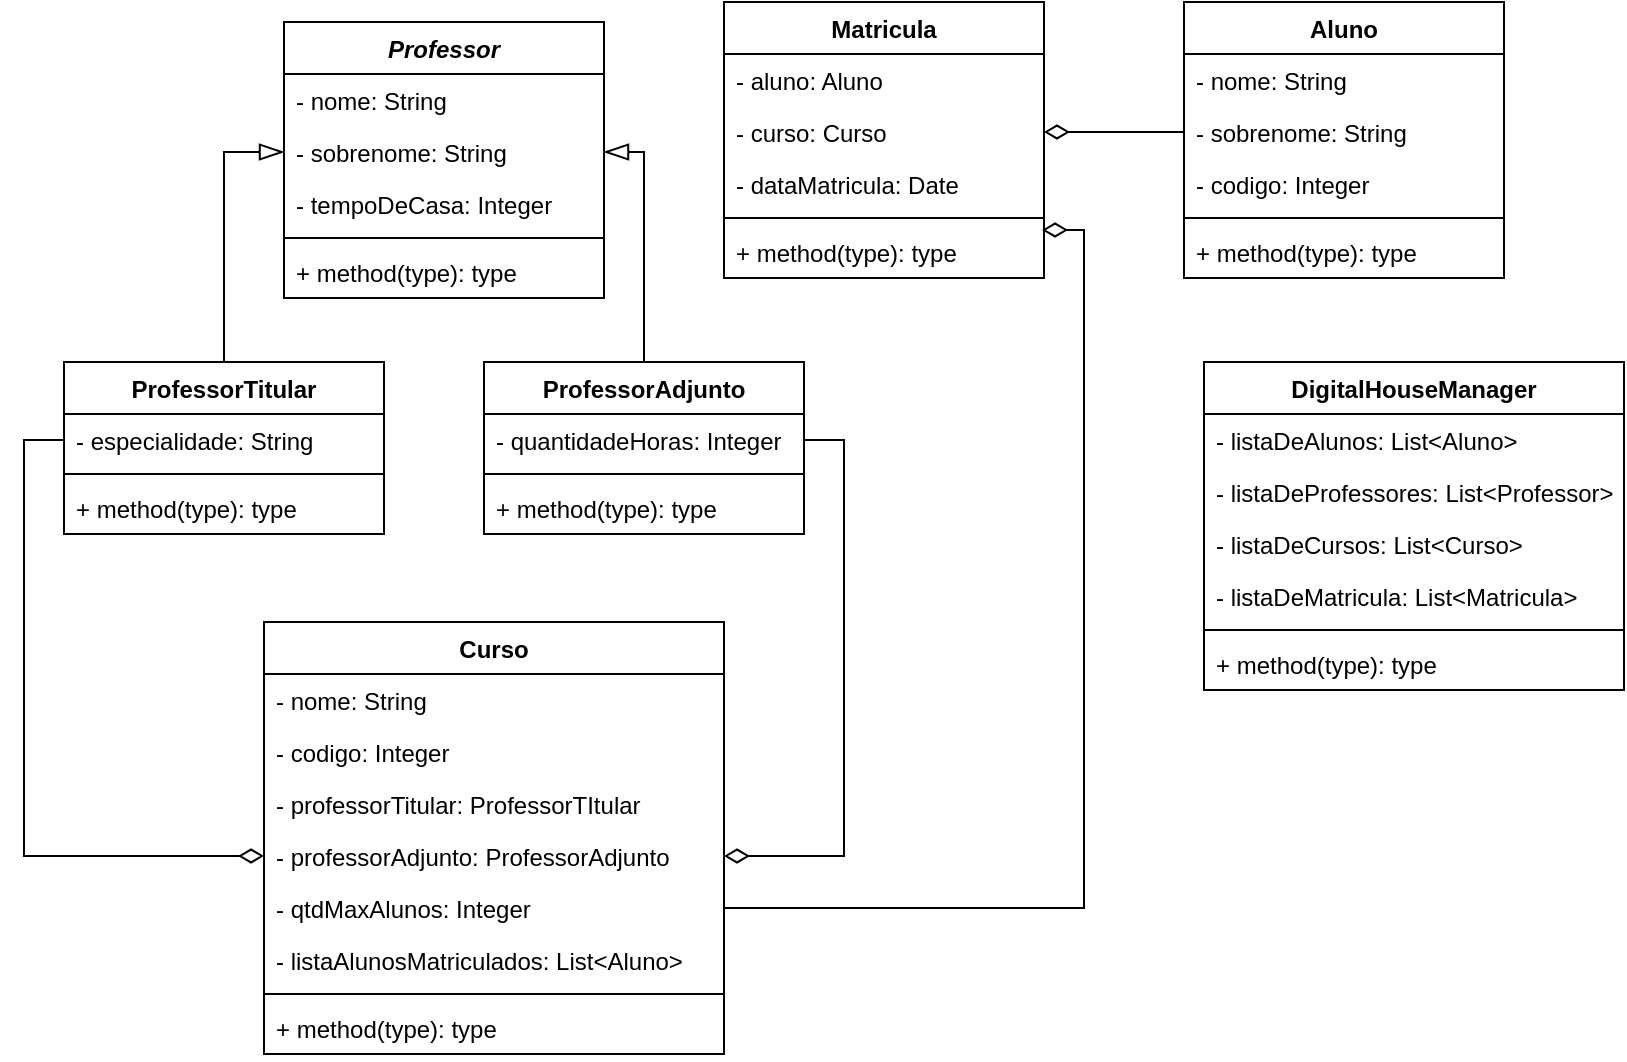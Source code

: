 <mxfile version="12.7.0" type="github">
  <diagram id="adodtcI2h1c6EPinIs3A" name="Page-1">
    <mxGraphModel dx="868" dy="450" grid="1" gridSize="10" guides="1" tooltips="1" connect="1" arrows="1" fold="1" page="1" pageScale="1" pageWidth="827" pageHeight="1169" math="0" shadow="0">
      <root>
        <mxCell id="0"/>
        <mxCell id="1" parent="0"/>
        <mxCell id="8EcQHJpTXaGvdvUy0V6i-5" value="Aluno" style="swimlane;fontStyle=1;align=center;verticalAlign=top;childLayout=stackLayout;horizontal=1;startSize=26;horizontalStack=0;resizeParent=1;resizeParentMax=0;resizeLast=0;collapsible=1;marginBottom=0;" vertex="1" parent="1">
          <mxGeometry x="710" y="20" width="160" height="138" as="geometry"/>
        </mxCell>
        <mxCell id="8EcQHJpTXaGvdvUy0V6i-6" value="- nome: String" style="text;strokeColor=none;fillColor=none;align=left;verticalAlign=top;spacingLeft=4;spacingRight=4;overflow=hidden;rotatable=0;points=[[0,0.5],[1,0.5]];portConstraint=eastwest;" vertex="1" parent="8EcQHJpTXaGvdvUy0V6i-5">
          <mxGeometry y="26" width="160" height="26" as="geometry"/>
        </mxCell>
        <mxCell id="8EcQHJpTXaGvdvUy0V6i-9" value="- sobrenome: String" style="text;strokeColor=none;fillColor=none;align=left;verticalAlign=top;spacingLeft=4;spacingRight=4;overflow=hidden;rotatable=0;points=[[0,0.5],[1,0.5]];portConstraint=eastwest;" vertex="1" parent="8EcQHJpTXaGvdvUy0V6i-5">
          <mxGeometry y="52" width="160" height="26" as="geometry"/>
        </mxCell>
        <mxCell id="8EcQHJpTXaGvdvUy0V6i-10" value="- codigo: Integer" style="text;strokeColor=none;fillColor=none;align=left;verticalAlign=top;spacingLeft=4;spacingRight=4;overflow=hidden;rotatable=0;points=[[0,0.5],[1,0.5]];portConstraint=eastwest;" vertex="1" parent="8EcQHJpTXaGvdvUy0V6i-5">
          <mxGeometry y="78" width="160" height="26" as="geometry"/>
        </mxCell>
        <mxCell id="8EcQHJpTXaGvdvUy0V6i-7" value="" style="line;strokeWidth=1;fillColor=none;align=left;verticalAlign=middle;spacingTop=-1;spacingLeft=3;spacingRight=3;rotatable=0;labelPosition=right;points=[];portConstraint=eastwest;" vertex="1" parent="8EcQHJpTXaGvdvUy0V6i-5">
          <mxGeometry y="104" width="160" height="8" as="geometry"/>
        </mxCell>
        <mxCell id="8EcQHJpTXaGvdvUy0V6i-8" value="+ method(type): type" style="text;strokeColor=none;fillColor=none;align=left;verticalAlign=top;spacingLeft=4;spacingRight=4;overflow=hidden;rotatable=0;points=[[0,0.5],[1,0.5]];portConstraint=eastwest;" vertex="1" parent="8EcQHJpTXaGvdvUy0V6i-5">
          <mxGeometry y="112" width="160" height="26" as="geometry"/>
        </mxCell>
        <mxCell id="8EcQHJpTXaGvdvUy0V6i-11" value="Curso" style="swimlane;fontStyle=1;align=center;verticalAlign=top;childLayout=stackLayout;horizontal=1;startSize=26;horizontalStack=0;resizeParent=1;resizeParentMax=0;resizeLast=0;collapsible=1;marginBottom=0;" vertex="1" parent="1">
          <mxGeometry x="250" y="330" width="230" height="216" as="geometry"/>
        </mxCell>
        <mxCell id="8EcQHJpTXaGvdvUy0V6i-12" value="- nome: String" style="text;strokeColor=none;fillColor=none;align=left;verticalAlign=top;spacingLeft=4;spacingRight=4;overflow=hidden;rotatable=0;points=[[0,0.5],[1,0.5]];portConstraint=eastwest;" vertex="1" parent="8EcQHJpTXaGvdvUy0V6i-11">
          <mxGeometry y="26" width="230" height="26" as="geometry"/>
        </mxCell>
        <mxCell id="8EcQHJpTXaGvdvUy0V6i-15" value="- codigo: Integer" style="text;strokeColor=none;fillColor=none;align=left;verticalAlign=top;spacingLeft=4;spacingRight=4;overflow=hidden;rotatable=0;points=[[0,0.5],[1,0.5]];portConstraint=eastwest;" vertex="1" parent="8EcQHJpTXaGvdvUy0V6i-11">
          <mxGeometry y="52" width="230" height="26" as="geometry"/>
        </mxCell>
        <mxCell id="8EcQHJpTXaGvdvUy0V6i-34" value="- professorTitular: ProfessorTItular" style="text;strokeColor=none;fillColor=none;align=left;verticalAlign=top;spacingLeft=4;spacingRight=4;overflow=hidden;rotatable=0;points=[[0,0.5],[1,0.5]];portConstraint=eastwest;" vertex="1" parent="8EcQHJpTXaGvdvUy0V6i-11">
          <mxGeometry y="78" width="230" height="26" as="geometry"/>
        </mxCell>
        <mxCell id="8EcQHJpTXaGvdvUy0V6i-35" value="- professorAdjunto: ProfessorAdjunto" style="text;strokeColor=none;fillColor=none;align=left;verticalAlign=top;spacingLeft=4;spacingRight=4;overflow=hidden;rotatable=0;points=[[0,0.5],[1,0.5]];portConstraint=eastwest;" vertex="1" parent="8EcQHJpTXaGvdvUy0V6i-11">
          <mxGeometry y="104" width="230" height="26" as="geometry"/>
        </mxCell>
        <mxCell id="8EcQHJpTXaGvdvUy0V6i-36" value="- qtdMaxAlunos: Integer" style="text;strokeColor=none;fillColor=none;align=left;verticalAlign=top;spacingLeft=4;spacingRight=4;overflow=hidden;rotatable=0;points=[[0,0.5],[1,0.5]];portConstraint=eastwest;" vertex="1" parent="8EcQHJpTXaGvdvUy0V6i-11">
          <mxGeometry y="130" width="230" height="26" as="geometry"/>
        </mxCell>
        <mxCell id="8EcQHJpTXaGvdvUy0V6i-37" value="- listaAlunosMatriculados: List&lt;Aluno&gt;" style="text;strokeColor=none;fillColor=none;align=left;verticalAlign=top;spacingLeft=4;spacingRight=4;overflow=hidden;rotatable=0;points=[[0,0.5],[1,0.5]];portConstraint=eastwest;" vertex="1" parent="8EcQHJpTXaGvdvUy0V6i-11">
          <mxGeometry y="156" width="230" height="26" as="geometry"/>
        </mxCell>
        <mxCell id="8EcQHJpTXaGvdvUy0V6i-13" value="" style="line;strokeWidth=1;fillColor=none;align=left;verticalAlign=middle;spacingTop=-1;spacingLeft=3;spacingRight=3;rotatable=0;labelPosition=right;points=[];portConstraint=eastwest;" vertex="1" parent="8EcQHJpTXaGvdvUy0V6i-11">
          <mxGeometry y="182" width="230" height="8" as="geometry"/>
        </mxCell>
        <mxCell id="8EcQHJpTXaGvdvUy0V6i-14" value="+ method(type): type" style="text;strokeColor=none;fillColor=none;align=left;verticalAlign=top;spacingLeft=4;spacingRight=4;overflow=hidden;rotatable=0;points=[[0,0.5],[1,0.5]];portConstraint=eastwest;" vertex="1" parent="8EcQHJpTXaGvdvUy0V6i-11">
          <mxGeometry y="190" width="230" height="26" as="geometry"/>
        </mxCell>
        <mxCell id="8EcQHJpTXaGvdvUy0V6i-16" value="Professor" style="swimlane;fontStyle=3;align=center;verticalAlign=top;childLayout=stackLayout;horizontal=1;startSize=26;horizontalStack=0;resizeParent=1;resizeParentMax=0;resizeLast=0;collapsible=1;marginBottom=0;" vertex="1" parent="1">
          <mxGeometry x="260" y="30" width="160" height="138" as="geometry"/>
        </mxCell>
        <mxCell id="8EcQHJpTXaGvdvUy0V6i-17" value="- nome: String" style="text;strokeColor=none;fillColor=none;align=left;verticalAlign=top;spacingLeft=4;spacingRight=4;overflow=hidden;rotatable=0;points=[[0,0.5],[1,0.5]];portConstraint=eastwest;" vertex="1" parent="8EcQHJpTXaGvdvUy0V6i-16">
          <mxGeometry y="26" width="160" height="26" as="geometry"/>
        </mxCell>
        <mxCell id="8EcQHJpTXaGvdvUy0V6i-20" value="- sobrenome: String" style="text;strokeColor=none;fillColor=none;align=left;verticalAlign=top;spacingLeft=4;spacingRight=4;overflow=hidden;rotatable=0;points=[[0,0.5],[1,0.5]];portConstraint=eastwest;" vertex="1" parent="8EcQHJpTXaGvdvUy0V6i-16">
          <mxGeometry y="52" width="160" height="26" as="geometry"/>
        </mxCell>
        <mxCell id="8EcQHJpTXaGvdvUy0V6i-21" value="- tempoDeCasa: Integer" style="text;strokeColor=none;fillColor=none;align=left;verticalAlign=top;spacingLeft=4;spacingRight=4;overflow=hidden;rotatable=0;points=[[0,0.5],[1,0.5]];portConstraint=eastwest;" vertex="1" parent="8EcQHJpTXaGvdvUy0V6i-16">
          <mxGeometry y="78" width="160" height="26" as="geometry"/>
        </mxCell>
        <mxCell id="8EcQHJpTXaGvdvUy0V6i-18" value="" style="line;strokeWidth=1;fillColor=none;align=left;verticalAlign=middle;spacingTop=-1;spacingLeft=3;spacingRight=3;rotatable=0;labelPosition=right;points=[];portConstraint=eastwest;" vertex="1" parent="8EcQHJpTXaGvdvUy0V6i-16">
          <mxGeometry y="104" width="160" height="8" as="geometry"/>
        </mxCell>
        <mxCell id="8EcQHJpTXaGvdvUy0V6i-19" value="+ method(type): type" style="text;strokeColor=none;fillColor=none;align=left;verticalAlign=top;spacingLeft=4;spacingRight=4;overflow=hidden;rotatable=0;points=[[0,0.5],[1,0.5]];portConstraint=eastwest;" vertex="1" parent="8EcQHJpTXaGvdvUy0V6i-16">
          <mxGeometry y="112" width="160" height="26" as="geometry"/>
        </mxCell>
        <mxCell id="8EcQHJpTXaGvdvUy0V6i-31" style="edgeStyle=orthogonalEdgeStyle;rounded=0;orthogonalLoop=1;jettySize=auto;html=1;exitX=0.5;exitY=0;exitDx=0;exitDy=0;entryX=0;entryY=0.5;entryDx=0;entryDy=0;endArrow=blockThin;endFill=0;strokeWidth=1;jumpSize=6;endSize=10;" edge="1" parent="1" source="8EcQHJpTXaGvdvUy0V6i-22" target="8EcQHJpTXaGvdvUy0V6i-20">
          <mxGeometry relative="1" as="geometry"/>
        </mxCell>
        <mxCell id="8EcQHJpTXaGvdvUy0V6i-22" value="ProfessorTitular" style="swimlane;fontStyle=1;align=center;verticalAlign=top;childLayout=stackLayout;horizontal=1;startSize=26;horizontalStack=0;resizeParent=1;resizeParentMax=0;resizeLast=0;collapsible=1;marginBottom=0;" vertex="1" parent="1">
          <mxGeometry x="150" y="200" width="160" height="86" as="geometry"/>
        </mxCell>
        <mxCell id="8EcQHJpTXaGvdvUy0V6i-23" value="- especialidade: String" style="text;strokeColor=none;fillColor=none;align=left;verticalAlign=top;spacingLeft=4;spacingRight=4;overflow=hidden;rotatable=0;points=[[0,0.5],[1,0.5]];portConstraint=eastwest;" vertex="1" parent="8EcQHJpTXaGvdvUy0V6i-22">
          <mxGeometry y="26" width="160" height="26" as="geometry"/>
        </mxCell>
        <mxCell id="8EcQHJpTXaGvdvUy0V6i-24" value="" style="line;strokeWidth=1;fillColor=none;align=left;verticalAlign=middle;spacingTop=-1;spacingLeft=3;spacingRight=3;rotatable=0;labelPosition=right;points=[];portConstraint=eastwest;" vertex="1" parent="8EcQHJpTXaGvdvUy0V6i-22">
          <mxGeometry y="52" width="160" height="8" as="geometry"/>
        </mxCell>
        <mxCell id="8EcQHJpTXaGvdvUy0V6i-25" value="+ method(type): type" style="text;strokeColor=none;fillColor=none;align=left;verticalAlign=top;spacingLeft=4;spacingRight=4;overflow=hidden;rotatable=0;points=[[0,0.5],[1,0.5]];portConstraint=eastwest;" vertex="1" parent="8EcQHJpTXaGvdvUy0V6i-22">
          <mxGeometry y="60" width="160" height="26" as="geometry"/>
        </mxCell>
        <mxCell id="8EcQHJpTXaGvdvUy0V6i-32" style="edgeStyle=orthogonalEdgeStyle;rounded=0;jumpSize=6;orthogonalLoop=1;jettySize=auto;html=1;exitX=0.5;exitY=0;exitDx=0;exitDy=0;entryX=1;entryY=0.5;entryDx=0;entryDy=0;endArrow=blockThin;endFill=0;endSize=10;strokeWidth=1;" edge="1" parent="1" source="8EcQHJpTXaGvdvUy0V6i-26" target="8EcQHJpTXaGvdvUy0V6i-20">
          <mxGeometry relative="1" as="geometry">
            <Array as="points">
              <mxPoint x="440" y="95"/>
            </Array>
          </mxGeometry>
        </mxCell>
        <mxCell id="8EcQHJpTXaGvdvUy0V6i-26" value="ProfessorAdjunto" style="swimlane;fontStyle=1;align=center;verticalAlign=top;childLayout=stackLayout;horizontal=1;startSize=26;horizontalStack=0;resizeParent=1;resizeParentMax=0;resizeLast=0;collapsible=1;marginBottom=0;" vertex="1" parent="1">
          <mxGeometry x="360" y="200" width="160" height="86" as="geometry"/>
        </mxCell>
        <mxCell id="8EcQHJpTXaGvdvUy0V6i-27" value="- quantidadeHoras: Integer" style="text;strokeColor=none;fillColor=none;align=left;verticalAlign=top;spacingLeft=4;spacingRight=4;overflow=hidden;rotatable=0;points=[[0,0.5],[1,0.5]];portConstraint=eastwest;" vertex="1" parent="8EcQHJpTXaGvdvUy0V6i-26">
          <mxGeometry y="26" width="160" height="26" as="geometry"/>
        </mxCell>
        <mxCell id="8EcQHJpTXaGvdvUy0V6i-28" value="" style="line;strokeWidth=1;fillColor=none;align=left;verticalAlign=middle;spacingTop=-1;spacingLeft=3;spacingRight=3;rotatable=0;labelPosition=right;points=[];portConstraint=eastwest;" vertex="1" parent="8EcQHJpTXaGvdvUy0V6i-26">
          <mxGeometry y="52" width="160" height="8" as="geometry"/>
        </mxCell>
        <mxCell id="8EcQHJpTXaGvdvUy0V6i-29" value="+ method(type): type" style="text;strokeColor=none;fillColor=none;align=left;verticalAlign=top;spacingLeft=4;spacingRight=4;overflow=hidden;rotatable=0;points=[[0,0.5],[1,0.5]];portConstraint=eastwest;" vertex="1" parent="8EcQHJpTXaGvdvUy0V6i-26">
          <mxGeometry y="60" width="160" height="26" as="geometry"/>
        </mxCell>
        <mxCell id="8EcQHJpTXaGvdvUy0V6i-38" value="Matricula" style="swimlane;fontStyle=1;align=center;verticalAlign=top;childLayout=stackLayout;horizontal=1;startSize=26;horizontalStack=0;resizeParent=1;resizeParentMax=0;resizeLast=0;collapsible=1;marginBottom=0;" vertex="1" parent="1">
          <mxGeometry x="480" y="20" width="160" height="138" as="geometry"/>
        </mxCell>
        <mxCell id="8EcQHJpTXaGvdvUy0V6i-39" value="- aluno: Aluno" style="text;strokeColor=none;fillColor=none;align=left;verticalAlign=top;spacingLeft=4;spacingRight=4;overflow=hidden;rotatable=0;points=[[0,0.5],[1,0.5]];portConstraint=eastwest;" vertex="1" parent="8EcQHJpTXaGvdvUy0V6i-38">
          <mxGeometry y="26" width="160" height="26" as="geometry"/>
        </mxCell>
        <mxCell id="8EcQHJpTXaGvdvUy0V6i-52" value="- curso: Curso" style="text;strokeColor=none;fillColor=none;align=left;verticalAlign=top;spacingLeft=4;spacingRight=4;overflow=hidden;rotatable=0;points=[[0,0.5],[1,0.5]];portConstraint=eastwest;" vertex="1" parent="8EcQHJpTXaGvdvUy0V6i-38">
          <mxGeometry y="52" width="160" height="26" as="geometry"/>
        </mxCell>
        <mxCell id="8EcQHJpTXaGvdvUy0V6i-54" value="- dataMatricula: Date" style="text;strokeColor=none;fillColor=none;align=left;verticalAlign=top;spacingLeft=4;spacingRight=4;overflow=hidden;rotatable=0;points=[[0,0.5],[1,0.5]];portConstraint=eastwest;" vertex="1" parent="8EcQHJpTXaGvdvUy0V6i-38">
          <mxGeometry y="78" width="160" height="26" as="geometry"/>
        </mxCell>
        <mxCell id="8EcQHJpTXaGvdvUy0V6i-40" value="" style="line;strokeWidth=1;fillColor=none;align=left;verticalAlign=middle;spacingTop=-1;spacingLeft=3;spacingRight=3;rotatable=0;labelPosition=right;points=[];portConstraint=eastwest;" vertex="1" parent="8EcQHJpTXaGvdvUy0V6i-38">
          <mxGeometry y="104" width="160" height="8" as="geometry"/>
        </mxCell>
        <mxCell id="8EcQHJpTXaGvdvUy0V6i-41" value="+ method(type): type" style="text;strokeColor=none;fillColor=none;align=left;verticalAlign=top;spacingLeft=4;spacingRight=4;overflow=hidden;rotatable=0;points=[[0,0.5],[1,0.5]];portConstraint=eastwest;" vertex="1" parent="8EcQHJpTXaGvdvUy0V6i-38">
          <mxGeometry y="112" width="160" height="26" as="geometry"/>
        </mxCell>
        <mxCell id="8EcQHJpTXaGvdvUy0V6i-49" style="edgeStyle=orthogonalEdgeStyle;rounded=0;jumpSize=6;orthogonalLoop=1;jettySize=auto;html=1;exitX=0;exitY=0.5;exitDx=0;exitDy=0;endArrow=diamondThin;endFill=0;endSize=10;strokeWidth=1;" edge="1" parent="1" source="8EcQHJpTXaGvdvUy0V6i-23" target="8EcQHJpTXaGvdvUy0V6i-35">
          <mxGeometry relative="1" as="geometry"/>
        </mxCell>
        <mxCell id="8EcQHJpTXaGvdvUy0V6i-51" style="edgeStyle=orthogonalEdgeStyle;rounded=0;jumpSize=6;orthogonalLoop=1;jettySize=auto;html=1;exitX=1;exitY=0.5;exitDx=0;exitDy=0;entryX=1;entryY=0.5;entryDx=0;entryDy=0;endArrow=diamondThin;endFill=0;endSize=10;strokeWidth=1;" edge="1" parent="1" source="8EcQHJpTXaGvdvUy0V6i-27" target="8EcQHJpTXaGvdvUy0V6i-35">
          <mxGeometry relative="1" as="geometry"/>
        </mxCell>
        <mxCell id="8EcQHJpTXaGvdvUy0V6i-57" style="edgeStyle=orthogonalEdgeStyle;rounded=0;jumpSize=6;orthogonalLoop=1;jettySize=auto;html=1;exitX=0;exitY=0.5;exitDx=0;exitDy=0;entryX=1;entryY=0.5;entryDx=0;entryDy=0;endArrow=diamondThin;endFill=0;endSize=10;strokeWidth=1;" edge="1" parent="1" source="8EcQHJpTXaGvdvUy0V6i-9" target="8EcQHJpTXaGvdvUy0V6i-52">
          <mxGeometry relative="1" as="geometry"/>
        </mxCell>
        <mxCell id="8EcQHJpTXaGvdvUy0V6i-59" style="edgeStyle=orthogonalEdgeStyle;rounded=0;jumpSize=6;orthogonalLoop=1;jettySize=auto;html=1;exitX=1;exitY=0.5;exitDx=0;exitDy=0;entryX=0.994;entryY=0.077;entryDx=0;entryDy=0;entryPerimeter=0;endArrow=diamondThin;endFill=0;endSize=10;strokeWidth=1;" edge="1" parent="1" source="8EcQHJpTXaGvdvUy0V6i-36" target="8EcQHJpTXaGvdvUy0V6i-41">
          <mxGeometry relative="1" as="geometry"/>
        </mxCell>
        <mxCell id="8EcQHJpTXaGvdvUy0V6i-60" value="DigitalHouseManager" style="swimlane;fontStyle=1;align=center;verticalAlign=top;childLayout=stackLayout;horizontal=1;startSize=26;horizontalStack=0;resizeParent=1;resizeParentMax=0;resizeLast=0;collapsible=1;marginBottom=0;" vertex="1" parent="1">
          <mxGeometry x="720" y="200" width="210" height="164" as="geometry"/>
        </mxCell>
        <mxCell id="8EcQHJpTXaGvdvUy0V6i-61" value="- listaDeAlunos: List&lt;Aluno&gt;" style="text;strokeColor=none;fillColor=none;align=left;verticalAlign=top;spacingLeft=4;spacingRight=4;overflow=hidden;rotatable=0;points=[[0,0.5],[1,0.5]];portConstraint=eastwest;" vertex="1" parent="8EcQHJpTXaGvdvUy0V6i-60">
          <mxGeometry y="26" width="210" height="26" as="geometry"/>
        </mxCell>
        <mxCell id="8EcQHJpTXaGvdvUy0V6i-64" value="- listaDeProfessores: List&lt;Professor&gt;" style="text;strokeColor=none;fillColor=none;align=left;verticalAlign=top;spacingLeft=4;spacingRight=4;overflow=hidden;rotatable=0;points=[[0,0.5],[1,0.5]];portConstraint=eastwest;" vertex="1" parent="8EcQHJpTXaGvdvUy0V6i-60">
          <mxGeometry y="52" width="210" height="26" as="geometry"/>
        </mxCell>
        <mxCell id="8EcQHJpTXaGvdvUy0V6i-65" value="- listaDeCursos: List&lt;Curso&gt;" style="text;strokeColor=none;fillColor=none;align=left;verticalAlign=top;spacingLeft=4;spacingRight=4;overflow=hidden;rotatable=0;points=[[0,0.5],[1,0.5]];portConstraint=eastwest;" vertex="1" parent="8EcQHJpTXaGvdvUy0V6i-60">
          <mxGeometry y="78" width="210" height="26" as="geometry"/>
        </mxCell>
        <mxCell id="8EcQHJpTXaGvdvUy0V6i-66" value="- listaDeMatricula: List&lt;Matricula&gt;" style="text;strokeColor=none;fillColor=none;align=left;verticalAlign=top;spacingLeft=4;spacingRight=4;overflow=hidden;rotatable=0;points=[[0,0.5],[1,0.5]];portConstraint=eastwest;" vertex="1" parent="8EcQHJpTXaGvdvUy0V6i-60">
          <mxGeometry y="104" width="210" height="26" as="geometry"/>
        </mxCell>
        <mxCell id="8EcQHJpTXaGvdvUy0V6i-62" value="" style="line;strokeWidth=1;fillColor=none;align=left;verticalAlign=middle;spacingTop=-1;spacingLeft=3;spacingRight=3;rotatable=0;labelPosition=right;points=[];portConstraint=eastwest;" vertex="1" parent="8EcQHJpTXaGvdvUy0V6i-60">
          <mxGeometry y="130" width="210" height="8" as="geometry"/>
        </mxCell>
        <mxCell id="8EcQHJpTXaGvdvUy0V6i-63" value="+ method(type): type" style="text;strokeColor=none;fillColor=none;align=left;verticalAlign=top;spacingLeft=4;spacingRight=4;overflow=hidden;rotatable=0;points=[[0,0.5],[1,0.5]];portConstraint=eastwest;" vertex="1" parent="8EcQHJpTXaGvdvUy0V6i-60">
          <mxGeometry y="138" width="210" height="26" as="geometry"/>
        </mxCell>
      </root>
    </mxGraphModel>
  </diagram>
</mxfile>
